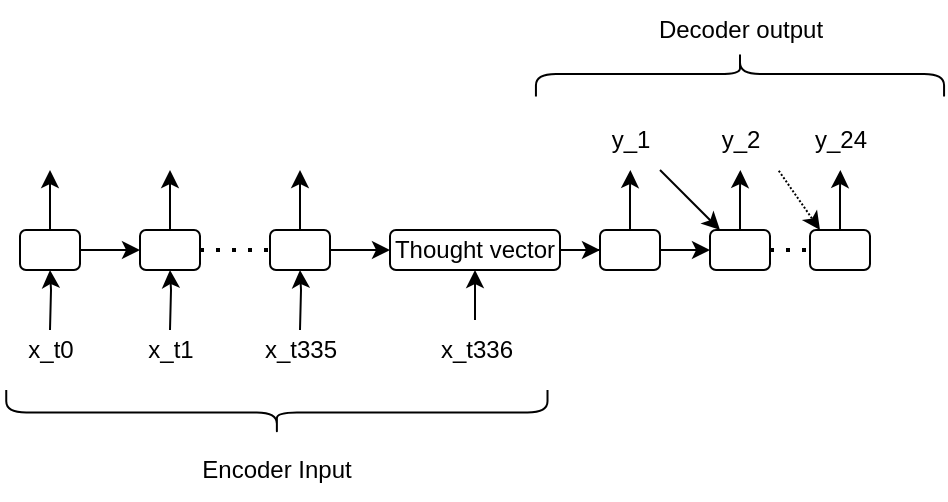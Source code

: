 <mxfile version="20.4.0" type="github" pages="2">
  <diagram id="kgpKYQtTHZ0yAKxKKP6v" name="Page-1">
    <mxGraphModel dx="473" dy="300" grid="1" gridSize="10" guides="1" tooltips="1" connect="1" arrows="1" fold="1" page="1" pageScale="1" pageWidth="850" pageHeight="1100" math="0" shadow="0">
      <root>
        <mxCell id="0" />
        <mxCell id="1" parent="0" />
        <mxCell id="5WxZutgpQUNSRM7VUp_n-36" style="edgeStyle=orthogonalEdgeStyle;rounded=0;orthogonalLoop=1;jettySize=auto;html=1;" edge="1" parent="1" target="5WxZutgpQUNSRM7VUp_n-39">
          <mxGeometry relative="1" as="geometry">
            <mxPoint x="320" y="280" as="sourcePoint" />
          </mxGeometry>
        </mxCell>
        <mxCell id="5WxZutgpQUNSRM7VUp_n-38" style="edgeStyle=orthogonalEdgeStyle;rounded=0;orthogonalLoop=1;jettySize=auto;html=1;" edge="1" parent="1" source="5WxZutgpQUNSRM7VUp_n-39">
          <mxGeometry relative="1" as="geometry">
            <mxPoint x="365" y="240" as="targetPoint" />
          </mxGeometry>
        </mxCell>
        <mxCell id="5WxZutgpQUNSRM7VUp_n-84" style="edgeStyle=orthogonalEdgeStyle;rounded=0;orthogonalLoop=1;jettySize=auto;html=1;" edge="1" parent="1" source="5WxZutgpQUNSRM7VUp_n-39">
          <mxGeometry relative="1" as="geometry">
            <mxPoint x="320" y="200" as="targetPoint" />
          </mxGeometry>
        </mxCell>
        <mxCell id="5WxZutgpQUNSRM7VUp_n-39" value="" style="rounded=1;whiteSpace=wrap;html=1;" vertex="1" parent="1">
          <mxGeometry x="305" y="230" width="30" height="20" as="geometry" />
        </mxCell>
        <mxCell id="5WxZutgpQUNSRM7VUp_n-43" value="x_t335" style="text;html=1;align=center;verticalAlign=middle;resizable=0;points=[];autosize=1;strokeColor=none;fillColor=none;" vertex="1" parent="1">
          <mxGeometry x="290" y="275" width="60" height="30" as="geometry" />
        </mxCell>
        <mxCell id="5WxZutgpQUNSRM7VUp_n-52" style="edgeStyle=orthogonalEdgeStyle;rounded=0;orthogonalLoop=1;jettySize=auto;html=1;entryX=0;entryY=0.5;entryDx=0;entryDy=0;" edge="1" parent="1" source="5WxZutgpQUNSRM7VUp_n-42" target="5WxZutgpQUNSRM7VUp_n-49">
          <mxGeometry relative="1" as="geometry" />
        </mxCell>
        <mxCell id="5WxZutgpQUNSRM7VUp_n-59" value="" style="group" vertex="1" connectable="0" parent="1">
          <mxGeometry x="465" y="170" width="40" height="135" as="geometry" />
        </mxCell>
        <mxCell id="5WxZutgpQUNSRM7VUp_n-47" value="" style="group" vertex="1" connectable="0" parent="5WxZutgpQUNSRM7VUp_n-59">
          <mxGeometry x="5" y="30" width="30" height="105" as="geometry" />
        </mxCell>
        <mxCell id="5WxZutgpQUNSRM7VUp_n-48" style="edgeStyle=orthogonalEdgeStyle;rounded=0;orthogonalLoop=1;jettySize=auto;html=1;" edge="1" parent="5WxZutgpQUNSRM7VUp_n-47" source="5WxZutgpQUNSRM7VUp_n-49">
          <mxGeometry relative="1" as="geometry">
            <mxPoint x="15.176" as="targetPoint" />
          </mxGeometry>
        </mxCell>
        <mxCell id="5WxZutgpQUNSRM7VUp_n-49" value="" style="rounded=1;whiteSpace=wrap;html=1;" vertex="1" parent="5WxZutgpQUNSRM7VUp_n-47">
          <mxGeometry y="30" width="30" height="20" as="geometry" />
        </mxCell>
        <mxCell id="5WxZutgpQUNSRM7VUp_n-53" value="y_1" style="text;html=1;align=center;verticalAlign=middle;resizable=0;points=[];autosize=1;strokeColor=none;fillColor=none;" vertex="1" parent="5WxZutgpQUNSRM7VUp_n-59">
          <mxGeometry width="40" height="30" as="geometry" />
        </mxCell>
        <mxCell id="5WxZutgpQUNSRM7VUp_n-60" value="" style="group" vertex="1" connectable="0" parent="1">
          <mxGeometry x="520" y="170" width="40" height="135" as="geometry" />
        </mxCell>
        <mxCell id="5WxZutgpQUNSRM7VUp_n-61" value="" style="group" vertex="1" connectable="0" parent="5WxZutgpQUNSRM7VUp_n-60">
          <mxGeometry x="5" y="30" width="30" height="105" as="geometry" />
        </mxCell>
        <mxCell id="5WxZutgpQUNSRM7VUp_n-62" style="edgeStyle=orthogonalEdgeStyle;rounded=0;orthogonalLoop=1;jettySize=auto;html=1;" edge="1" parent="5WxZutgpQUNSRM7VUp_n-61" source="5WxZutgpQUNSRM7VUp_n-63">
          <mxGeometry relative="1" as="geometry">
            <mxPoint x="15.176" as="targetPoint" />
          </mxGeometry>
        </mxCell>
        <mxCell id="5WxZutgpQUNSRM7VUp_n-63" value="" style="rounded=1;whiteSpace=wrap;html=1;" vertex="1" parent="5WxZutgpQUNSRM7VUp_n-61">
          <mxGeometry y="30" width="30" height="20" as="geometry" />
        </mxCell>
        <mxCell id="5WxZutgpQUNSRM7VUp_n-64" value="y_2" style="text;html=1;align=center;verticalAlign=middle;resizable=0;points=[];autosize=1;strokeColor=none;fillColor=none;" vertex="1" parent="5WxZutgpQUNSRM7VUp_n-60">
          <mxGeometry width="40" height="30" as="geometry" />
        </mxCell>
        <mxCell id="5WxZutgpQUNSRM7VUp_n-65" value="" style="group" vertex="1" connectable="0" parent="1">
          <mxGeometry x="570" y="170" width="45" height="135" as="geometry" />
        </mxCell>
        <mxCell id="5WxZutgpQUNSRM7VUp_n-66" value="" style="group" vertex="1" connectable="0" parent="5WxZutgpQUNSRM7VUp_n-65">
          <mxGeometry x="5" y="30" width="30" height="105" as="geometry" />
        </mxCell>
        <mxCell id="5WxZutgpQUNSRM7VUp_n-67" style="edgeStyle=orthogonalEdgeStyle;rounded=0;orthogonalLoop=1;jettySize=auto;html=1;" edge="1" parent="5WxZutgpQUNSRM7VUp_n-66" source="5WxZutgpQUNSRM7VUp_n-68">
          <mxGeometry relative="1" as="geometry">
            <mxPoint x="15.176" as="targetPoint" />
          </mxGeometry>
        </mxCell>
        <mxCell id="5WxZutgpQUNSRM7VUp_n-68" value="" style="rounded=1;whiteSpace=wrap;html=1;" vertex="1" parent="5WxZutgpQUNSRM7VUp_n-66">
          <mxGeometry y="30" width="30" height="20" as="geometry" />
        </mxCell>
        <mxCell id="5WxZutgpQUNSRM7VUp_n-69" value="y_24" style="text;html=1;align=center;verticalAlign=middle;resizable=0;points=[];autosize=1;strokeColor=none;fillColor=none;" vertex="1" parent="5WxZutgpQUNSRM7VUp_n-65">
          <mxGeometry x="-5" width="50" height="30" as="geometry" />
        </mxCell>
        <mxCell id="5WxZutgpQUNSRM7VUp_n-70" style="edgeStyle=orthogonalEdgeStyle;rounded=0;orthogonalLoop=1;jettySize=auto;html=1;" edge="1" parent="1" source="5WxZutgpQUNSRM7VUp_n-49" target="5WxZutgpQUNSRM7VUp_n-63">
          <mxGeometry relative="1" as="geometry">
            <Array as="points">
              <mxPoint x="500" y="240" />
              <mxPoint x="500" y="240" />
            </Array>
          </mxGeometry>
        </mxCell>
        <mxCell id="5WxZutgpQUNSRM7VUp_n-75" value="" style="endArrow=classic;html=1;rounded=0;" edge="1" parent="1" source="5WxZutgpQUNSRM7VUp_n-53">
          <mxGeometry width="50" height="50" relative="1" as="geometry">
            <mxPoint x="420" y="220" as="sourcePoint" />
            <mxPoint x="530" y="230" as="targetPoint" />
            <Array as="points">
              <mxPoint x="530" y="230" />
            </Array>
          </mxGeometry>
        </mxCell>
        <mxCell id="5WxZutgpQUNSRM7VUp_n-76" value="" style="endArrow=classic;html=1;rounded=0;exitX=0.985;exitY=1.013;exitDx=0;exitDy=0;exitPerimeter=0;dashed=1;dashPattern=1 1;" edge="1" parent="1" source="5WxZutgpQUNSRM7VUp_n-64">
          <mxGeometry width="50" height="50" relative="1" as="geometry">
            <mxPoint x="510" y="210" as="sourcePoint" />
            <mxPoint x="580" y="230" as="targetPoint" />
            <Array as="points" />
          </mxGeometry>
        </mxCell>
        <mxCell id="5WxZutgpQUNSRM7VUp_n-15" style="edgeStyle=orthogonalEdgeStyle;rounded=0;orthogonalLoop=1;jettySize=auto;html=1;" edge="1" parent="1" target="5WxZutgpQUNSRM7VUp_n-14">
          <mxGeometry relative="1" as="geometry">
            <mxPoint x="195" y="280" as="sourcePoint" />
          </mxGeometry>
        </mxCell>
        <mxCell id="5WxZutgpQUNSRM7VUp_n-17" style="edgeStyle=orthogonalEdgeStyle;rounded=0;orthogonalLoop=1;jettySize=auto;html=1;" edge="1" parent="1" source="5WxZutgpQUNSRM7VUp_n-14">
          <mxGeometry relative="1" as="geometry">
            <mxPoint x="240" y="240" as="targetPoint" />
          </mxGeometry>
        </mxCell>
        <mxCell id="5WxZutgpQUNSRM7VUp_n-82" style="edgeStyle=orthogonalEdgeStyle;rounded=0;orthogonalLoop=1;jettySize=auto;html=1;" edge="1" parent="1" source="5WxZutgpQUNSRM7VUp_n-14">
          <mxGeometry relative="1" as="geometry">
            <mxPoint x="195" y="200" as="targetPoint" />
          </mxGeometry>
        </mxCell>
        <mxCell id="5WxZutgpQUNSRM7VUp_n-14" value="" style="rounded=1;whiteSpace=wrap;html=1;" vertex="1" parent="1">
          <mxGeometry x="180" y="230" width="30" height="20" as="geometry" />
        </mxCell>
        <mxCell id="5WxZutgpQUNSRM7VUp_n-20" style="edgeStyle=orthogonalEdgeStyle;rounded=0;orthogonalLoop=1;jettySize=auto;html=1;" edge="1" parent="1" target="5WxZutgpQUNSRM7VUp_n-18">
          <mxGeometry relative="1" as="geometry">
            <mxPoint x="255" y="280" as="sourcePoint" />
          </mxGeometry>
        </mxCell>
        <mxCell id="5WxZutgpQUNSRM7VUp_n-83" style="edgeStyle=orthogonalEdgeStyle;rounded=0;orthogonalLoop=1;jettySize=auto;html=1;" edge="1" parent="1" source="5WxZutgpQUNSRM7VUp_n-18">
          <mxGeometry relative="1" as="geometry">
            <mxPoint x="255" y="200" as="targetPoint" />
          </mxGeometry>
        </mxCell>
        <mxCell id="5WxZutgpQUNSRM7VUp_n-18" value="" style="rounded=1;whiteSpace=wrap;html=1;" vertex="1" parent="1">
          <mxGeometry x="240" y="230" width="30" height="20" as="geometry" />
        </mxCell>
        <mxCell id="5WxZutgpQUNSRM7VUp_n-21" value="x_t0" style="text;html=1;align=center;verticalAlign=middle;resizable=0;points=[];autosize=1;strokeColor=none;fillColor=none;" vertex="1" parent="1">
          <mxGeometry x="170" y="275" width="50" height="30" as="geometry" />
        </mxCell>
        <mxCell id="5WxZutgpQUNSRM7VUp_n-22" value="x_t1" style="text;html=1;align=center;verticalAlign=middle;resizable=0;points=[];autosize=1;strokeColor=none;fillColor=none;" vertex="1" parent="1">
          <mxGeometry x="230" y="275" width="50" height="30" as="geometry" />
        </mxCell>
        <mxCell id="5WxZutgpQUNSRM7VUp_n-23" value="" style="endArrow=none;dashed=1;html=1;dashPattern=1 3;strokeWidth=2;rounded=0;exitX=1;exitY=0.5;exitDx=0;exitDy=0;entryX=0;entryY=0.5;entryDx=0;entryDy=0;" edge="1" parent="1" source="5WxZutgpQUNSRM7VUp_n-18" target="5WxZutgpQUNSRM7VUp_n-39">
          <mxGeometry width="50" height="50" relative="1" as="geometry">
            <mxPoint x="280" y="239.8" as="sourcePoint" />
            <mxPoint x="300" y="239.8" as="targetPoint" />
          </mxGeometry>
        </mxCell>
        <mxCell id="5WxZutgpQUNSRM7VUp_n-77" value="" style="endArrow=none;dashed=1;html=1;dashPattern=1 3;strokeWidth=2;rounded=0;exitX=1;exitY=0.5;exitDx=0;exitDy=0;entryX=0;entryY=0.5;entryDx=0;entryDy=0;" edge="1" parent="1" source="5WxZutgpQUNSRM7VUp_n-63" target="5WxZutgpQUNSRM7VUp_n-68">
          <mxGeometry width="50" height="50" relative="1" as="geometry">
            <mxPoint x="280" y="250" as="sourcePoint" />
            <mxPoint x="315" y="250" as="targetPoint" />
          </mxGeometry>
        </mxCell>
        <mxCell id="5WxZutgpQUNSRM7VUp_n-78" value="" style="shape=curlyBracket;whiteSpace=wrap;html=1;rounded=1;rotation=-90;" vertex="1" parent="1">
          <mxGeometry x="297.19" y="185.94" width="22.5" height="270.63" as="geometry" />
        </mxCell>
        <mxCell id="5WxZutgpQUNSRM7VUp_n-79" value="" style="shape=curlyBracket;whiteSpace=wrap;html=1;rounded=1;rotation=90;" vertex="1" parent="1">
          <mxGeometry x="528.75" y="50" width="22.5" height="204.06" as="geometry" />
        </mxCell>
        <mxCell id="5WxZutgpQUNSRM7VUp_n-42" value="Thought vector" style="rounded=1;whiteSpace=wrap;html=1;" vertex="1" parent="1">
          <mxGeometry x="365" y="230" width="85" height="20" as="geometry" />
        </mxCell>
        <mxCell id="5WxZutgpQUNSRM7VUp_n-44" value="x_t336" style="text;html=1;align=center;verticalAlign=middle;resizable=0;points=[];autosize=1;strokeColor=none;fillColor=none;" vertex="1" parent="1">
          <mxGeometry x="377.5" y="275" width="60" height="30" as="geometry" />
        </mxCell>
        <mxCell id="5WxZutgpQUNSRM7VUp_n-41" style="edgeStyle=orthogonalEdgeStyle;rounded=0;orthogonalLoop=1;jettySize=auto;html=1;" edge="1" parent="1" target="5WxZutgpQUNSRM7VUp_n-42" source="5WxZutgpQUNSRM7VUp_n-44">
          <mxGeometry relative="1" as="geometry">
            <mxPoint x="380" y="280" as="sourcePoint" />
          </mxGeometry>
        </mxCell>
        <mxCell id="5WxZutgpQUNSRM7VUp_n-80" value="Decoder output" style="text;html=1;align=center;verticalAlign=middle;resizable=0;points=[];autosize=1;strokeColor=none;fillColor=none;" vertex="1" parent="1">
          <mxGeometry x="485" y="115" width="110" height="30" as="geometry" />
        </mxCell>
        <mxCell id="5WxZutgpQUNSRM7VUp_n-81" value="Encoder Input" style="text;html=1;align=center;verticalAlign=middle;resizable=0;points=[];autosize=1;strokeColor=none;fillColor=none;" vertex="1" parent="1">
          <mxGeometry x="258.44" y="335" width="100" height="30" as="geometry" />
        </mxCell>
      </root>
    </mxGraphModel>
  </diagram>
  <diagram id="nfH1aJ32i-U7VhBpTYlZ" name="Seite-2">
    <mxGraphModel dx="677" dy="371" grid="1" gridSize="10" guides="1" tooltips="1" connect="1" arrows="1" fold="1" page="1" pageScale="1" pageWidth="827" pageHeight="1169" math="0" shadow="0">
      <root>
        <mxCell id="0" />
        <mxCell id="1" parent="0" />
        <mxCell id="cXMA3PPJrjhBCAom9J2C-1" style="edgeStyle=orthogonalEdgeStyle;rounded=0;orthogonalLoop=1;jettySize=auto;html=1;" edge="1" parent="1" target="cXMA3PPJrjhBCAom9J2C-4">
          <mxGeometry relative="1" as="geometry">
            <mxPoint x="320" y="280" as="sourcePoint" />
          </mxGeometry>
        </mxCell>
        <mxCell id="cXMA3PPJrjhBCAom9J2C-2" style="edgeStyle=orthogonalEdgeStyle;rounded=0;orthogonalLoop=1;jettySize=auto;html=1;" edge="1" parent="1" source="cXMA3PPJrjhBCAom9J2C-4">
          <mxGeometry relative="1" as="geometry">
            <mxPoint x="365" y="240" as="targetPoint" />
          </mxGeometry>
        </mxCell>
        <mxCell id="cXMA3PPJrjhBCAom9J2C-4" value="" style="rounded=1;whiteSpace=wrap;html=1;" vertex="1" parent="1">
          <mxGeometry x="305" y="230" width="30" height="20" as="geometry" />
        </mxCell>
        <mxCell id="cXMA3PPJrjhBCAom9J2C-5" value="x_t335" style="text;html=1;align=center;verticalAlign=middle;resizable=0;points=[];autosize=1;strokeColor=none;fillColor=none;" vertex="1" parent="1">
          <mxGeometry x="290" y="275" width="60" height="30" as="geometry" />
        </mxCell>
        <mxCell id="cXMA3PPJrjhBCAom9J2C-12" value="" style="group" vertex="1" connectable="0" parent="1">
          <mxGeometry x="520" y="170" width="40" height="135" as="geometry" />
        </mxCell>
        <mxCell id="cXMA3PPJrjhBCAom9J2C-13" value="" style="group" vertex="1" connectable="0" parent="cXMA3PPJrjhBCAom9J2C-12">
          <mxGeometry x="5" y="30" width="30" height="105" as="geometry" />
        </mxCell>
        <mxCell id="cXMA3PPJrjhBCAom9J2C-16" value="y_2" style="text;html=1;align=center;verticalAlign=middle;resizable=0;points=[];autosize=1;strokeColor=none;fillColor=none;" vertex="1" parent="cXMA3PPJrjhBCAom9J2C-12">
          <mxGeometry width="40" height="30" as="geometry" />
        </mxCell>
        <mxCell id="cXMA3PPJrjhBCAom9J2C-37" value="" style="shape=curlyBracket;whiteSpace=wrap;html=1;rounded=1;rotation=90;" vertex="1" parent="cXMA3PPJrjhBCAom9J2C-12">
          <mxGeometry x="8.75" y="-100" width="22.5" height="204.06" as="geometry" />
        </mxCell>
        <mxCell id="cXMA3PPJrjhBCAom9J2C-17" value="" style="group" vertex="1" connectable="0" parent="1">
          <mxGeometry x="570" y="170" width="45" height="135" as="geometry" />
        </mxCell>
        <mxCell id="cXMA3PPJrjhBCAom9J2C-18" value="" style="group" vertex="1" connectable="0" parent="cXMA3PPJrjhBCAom9J2C-17">
          <mxGeometry x="5" y="30" width="30" height="105" as="geometry" />
        </mxCell>
        <mxCell id="cXMA3PPJrjhBCAom9J2C-19" style="edgeStyle=orthogonalEdgeStyle;rounded=0;orthogonalLoop=1;jettySize=auto;html=1;" edge="1" parent="cXMA3PPJrjhBCAom9J2C-18" source="cXMA3PPJrjhBCAom9J2C-20">
          <mxGeometry relative="1" as="geometry">
            <mxPoint x="15.176" as="targetPoint" />
          </mxGeometry>
        </mxCell>
        <mxCell id="cXMA3PPJrjhBCAom9J2C-20" value="" style="rounded=1;whiteSpace=wrap;html=1;" vertex="1" parent="cXMA3PPJrjhBCAom9J2C-18">
          <mxGeometry y="30" width="30" height="20" as="geometry" />
        </mxCell>
        <mxCell id="cXMA3PPJrjhBCAom9J2C-21" value="y_24" style="text;html=1;align=center;verticalAlign=middle;resizable=0;points=[];autosize=1;strokeColor=none;fillColor=none;" vertex="1" parent="cXMA3PPJrjhBCAom9J2C-17">
          <mxGeometry x="-5" width="50" height="30" as="geometry" />
        </mxCell>
        <mxCell id="cXMA3PPJrjhBCAom9J2C-25" style="edgeStyle=orthogonalEdgeStyle;rounded=0;orthogonalLoop=1;jettySize=auto;html=1;" edge="1" parent="1" target="cXMA3PPJrjhBCAom9J2C-28">
          <mxGeometry relative="1" as="geometry">
            <mxPoint x="195" y="280" as="sourcePoint" />
          </mxGeometry>
        </mxCell>
        <mxCell id="cXMA3PPJrjhBCAom9J2C-26" style="edgeStyle=orthogonalEdgeStyle;rounded=0;orthogonalLoop=1;jettySize=auto;html=1;" edge="1" parent="1" source="cXMA3PPJrjhBCAom9J2C-28">
          <mxGeometry relative="1" as="geometry">
            <mxPoint x="240" y="240" as="targetPoint" />
          </mxGeometry>
        </mxCell>
        <mxCell id="cXMA3PPJrjhBCAom9J2C-28" value="" style="rounded=1;whiteSpace=wrap;html=1;" vertex="1" parent="1">
          <mxGeometry x="180" y="230" width="30" height="20" as="geometry" />
        </mxCell>
        <mxCell id="cXMA3PPJrjhBCAom9J2C-29" style="edgeStyle=orthogonalEdgeStyle;rounded=0;orthogonalLoop=1;jettySize=auto;html=1;" edge="1" parent="1" target="cXMA3PPJrjhBCAom9J2C-31">
          <mxGeometry relative="1" as="geometry">
            <mxPoint x="255" y="280" as="sourcePoint" />
          </mxGeometry>
        </mxCell>
        <mxCell id="cXMA3PPJrjhBCAom9J2C-31" value="" style="rounded=1;whiteSpace=wrap;html=1;" vertex="1" parent="1">
          <mxGeometry x="240" y="230" width="30" height="20" as="geometry" />
        </mxCell>
        <mxCell id="cXMA3PPJrjhBCAom9J2C-32" value="x_t0" style="text;html=1;align=center;verticalAlign=middle;resizable=0;points=[];autosize=1;strokeColor=none;fillColor=none;" vertex="1" parent="1">
          <mxGeometry x="170" y="275" width="50" height="30" as="geometry" />
        </mxCell>
        <mxCell id="cXMA3PPJrjhBCAom9J2C-33" value="x_t1" style="text;html=1;align=center;verticalAlign=middle;resizable=0;points=[];autosize=1;strokeColor=none;fillColor=none;" vertex="1" parent="1">
          <mxGeometry x="230" y="275" width="50" height="30" as="geometry" />
        </mxCell>
        <mxCell id="cXMA3PPJrjhBCAom9J2C-34" value="" style="endArrow=none;dashed=1;html=1;dashPattern=1 3;strokeWidth=2;rounded=0;exitX=1;exitY=0.5;exitDx=0;exitDy=0;entryX=0;entryY=0.5;entryDx=0;entryDy=0;" edge="1" parent="1" source="cXMA3PPJrjhBCAom9J2C-31" target="cXMA3PPJrjhBCAom9J2C-4">
          <mxGeometry width="50" height="50" relative="1" as="geometry">
            <mxPoint x="280" y="239.8" as="sourcePoint" />
            <mxPoint x="300" y="239.8" as="targetPoint" />
          </mxGeometry>
        </mxCell>
        <mxCell id="cXMA3PPJrjhBCAom9J2C-36" value="" style="shape=curlyBracket;whiteSpace=wrap;html=1;rounded=1;rotation=-90;" vertex="1" parent="1">
          <mxGeometry x="297.19" y="170" width="22.5" height="270.63" as="geometry" />
        </mxCell>
        <mxCell id="cXMA3PPJrjhBCAom9J2C-39" value="x_t336" style="text;html=1;align=center;verticalAlign=middle;resizable=0;points=[];autosize=1;strokeColor=none;fillColor=none;" vertex="1" parent="1">
          <mxGeometry x="377.5" y="275" width="60" height="30" as="geometry" />
        </mxCell>
        <mxCell id="cXMA3PPJrjhBCAom9J2C-40" style="edgeStyle=orthogonalEdgeStyle;rounded=0;orthogonalLoop=1;jettySize=auto;html=1;" edge="1" parent="1" source="cXMA3PPJrjhBCAom9J2C-39">
          <mxGeometry relative="1" as="geometry">
            <mxPoint x="380" y="280" as="sourcePoint" />
            <mxPoint x="407.524" y="250" as="targetPoint" />
          </mxGeometry>
        </mxCell>
        <mxCell id="cXMA3PPJrjhBCAom9J2C-42" value="&lt;div&gt;Input&lt;/div&gt;" style="text;html=1;align=center;verticalAlign=middle;resizable=0;points=[];autosize=1;strokeColor=none;fillColor=none;" vertex="1" parent="1">
          <mxGeometry x="283.44" y="305" width="50" height="30" as="geometry" />
        </mxCell>
        <mxCell id="cXMA3PPJrjhBCAom9J2C-43" value="" style="rounded=1;whiteSpace=wrap;html=1;" vertex="1" parent="1">
          <mxGeometry x="370" y="230" width="70" height="20" as="geometry" />
        </mxCell>
        <mxCell id="cXMA3PPJrjhBCAom9J2C-44" value="" style="group" vertex="1" connectable="0" parent="1">
          <mxGeometry x="450" y="140" width="145" height="165" as="geometry" />
        </mxCell>
        <mxCell id="cXMA3PPJrjhBCAom9J2C-6" style="edgeStyle=orthogonalEdgeStyle;rounded=0;orthogonalLoop=1;jettySize=auto;html=1;entryX=0;entryY=0.5;entryDx=0;entryDy=0;" edge="1" parent="cXMA3PPJrjhBCAom9J2C-44" target="cXMA3PPJrjhBCAom9J2C-10">
          <mxGeometry relative="1" as="geometry">
            <mxPoint y="100.0" as="sourcePoint" />
          </mxGeometry>
        </mxCell>
        <mxCell id="cXMA3PPJrjhBCAom9J2C-41" value="Output" style="text;html=1;align=center;verticalAlign=middle;resizable=0;points=[];autosize=1;strokeColor=none;fillColor=none;" vertex="1" parent="cXMA3PPJrjhBCAom9J2C-44">
          <mxGeometry x="60" width="60" height="30" as="geometry" />
        </mxCell>
        <mxCell id="cXMA3PPJrjhBCAom9J2C-7" value="" style="group" vertex="1" connectable="0" parent="cXMA3PPJrjhBCAom9J2C-44">
          <mxGeometry y="30" width="40" height="135" as="geometry" />
        </mxCell>
        <mxCell id="cXMA3PPJrjhBCAom9J2C-8" value="" style="group" vertex="1" connectable="0" parent="cXMA3PPJrjhBCAom9J2C-7">
          <mxGeometry x="5" y="30" width="30" height="105" as="geometry" />
        </mxCell>
        <mxCell id="cXMA3PPJrjhBCAom9J2C-9" style="edgeStyle=orthogonalEdgeStyle;rounded=0;orthogonalLoop=1;jettySize=auto;html=1;" edge="1" parent="cXMA3PPJrjhBCAom9J2C-8" source="cXMA3PPJrjhBCAom9J2C-10">
          <mxGeometry relative="1" as="geometry">
            <mxPoint x="15.176" as="targetPoint" />
          </mxGeometry>
        </mxCell>
        <mxCell id="cXMA3PPJrjhBCAom9J2C-10" value="" style="rounded=1;whiteSpace=wrap;html=1;" vertex="1" parent="cXMA3PPJrjhBCAom9J2C-8">
          <mxGeometry y="30" width="30" height="20" as="geometry" />
        </mxCell>
        <mxCell id="cXMA3PPJrjhBCAom9J2C-11" value="y_1" style="text;html=1;align=center;verticalAlign=middle;resizable=0;points=[];autosize=1;strokeColor=none;fillColor=none;" vertex="1" parent="cXMA3PPJrjhBCAom9J2C-7">
          <mxGeometry width="40" height="30" as="geometry" />
        </mxCell>
        <mxCell id="cXMA3PPJrjhBCAom9J2C-22" style="edgeStyle=orthogonalEdgeStyle;rounded=0;orthogonalLoop=1;jettySize=auto;html=1;" edge="1" parent="1" source="cXMA3PPJrjhBCAom9J2C-10" target="cXMA3PPJrjhBCAom9J2C-15">
          <mxGeometry relative="1" as="geometry">
            <Array as="points">
              <mxPoint x="500" y="240" />
              <mxPoint x="500" y="240" />
            </Array>
          </mxGeometry>
        </mxCell>
        <mxCell id="cXMA3PPJrjhBCAom9J2C-35" value="" style="endArrow=none;dashed=1;html=1;dashPattern=1 3;strokeWidth=2;rounded=0;exitX=1;exitY=0.5;exitDx=0;exitDy=0;entryX=0;entryY=0.5;entryDx=0;entryDy=0;" edge="1" parent="1" source="cXMA3PPJrjhBCAom9J2C-15" target="cXMA3PPJrjhBCAom9J2C-20">
          <mxGeometry width="50" height="50" relative="1" as="geometry">
            <mxPoint x="280" y="250" as="sourcePoint" />
            <mxPoint x="315" y="250" as="targetPoint" />
          </mxGeometry>
        </mxCell>
        <mxCell id="cXMA3PPJrjhBCAom9J2C-45" value="" style="group" vertex="1" connectable="0" parent="1">
          <mxGeometry x="525" y="200" width="30" height="50" as="geometry" />
        </mxCell>
        <mxCell id="cXMA3PPJrjhBCAom9J2C-14" style="edgeStyle=orthogonalEdgeStyle;rounded=0;orthogonalLoop=1;jettySize=auto;html=1;" edge="1" parent="cXMA3PPJrjhBCAom9J2C-45" source="cXMA3PPJrjhBCAom9J2C-15">
          <mxGeometry relative="1" as="geometry">
            <mxPoint x="15.176" as="targetPoint" />
          </mxGeometry>
        </mxCell>
        <mxCell id="cXMA3PPJrjhBCAom9J2C-15" value="" style="rounded=1;whiteSpace=wrap;html=1;" vertex="1" parent="cXMA3PPJrjhBCAom9J2C-45">
          <mxGeometry y="30" width="30" height="20" as="geometry" />
        </mxCell>
      </root>
    </mxGraphModel>
  </diagram>
</mxfile>
